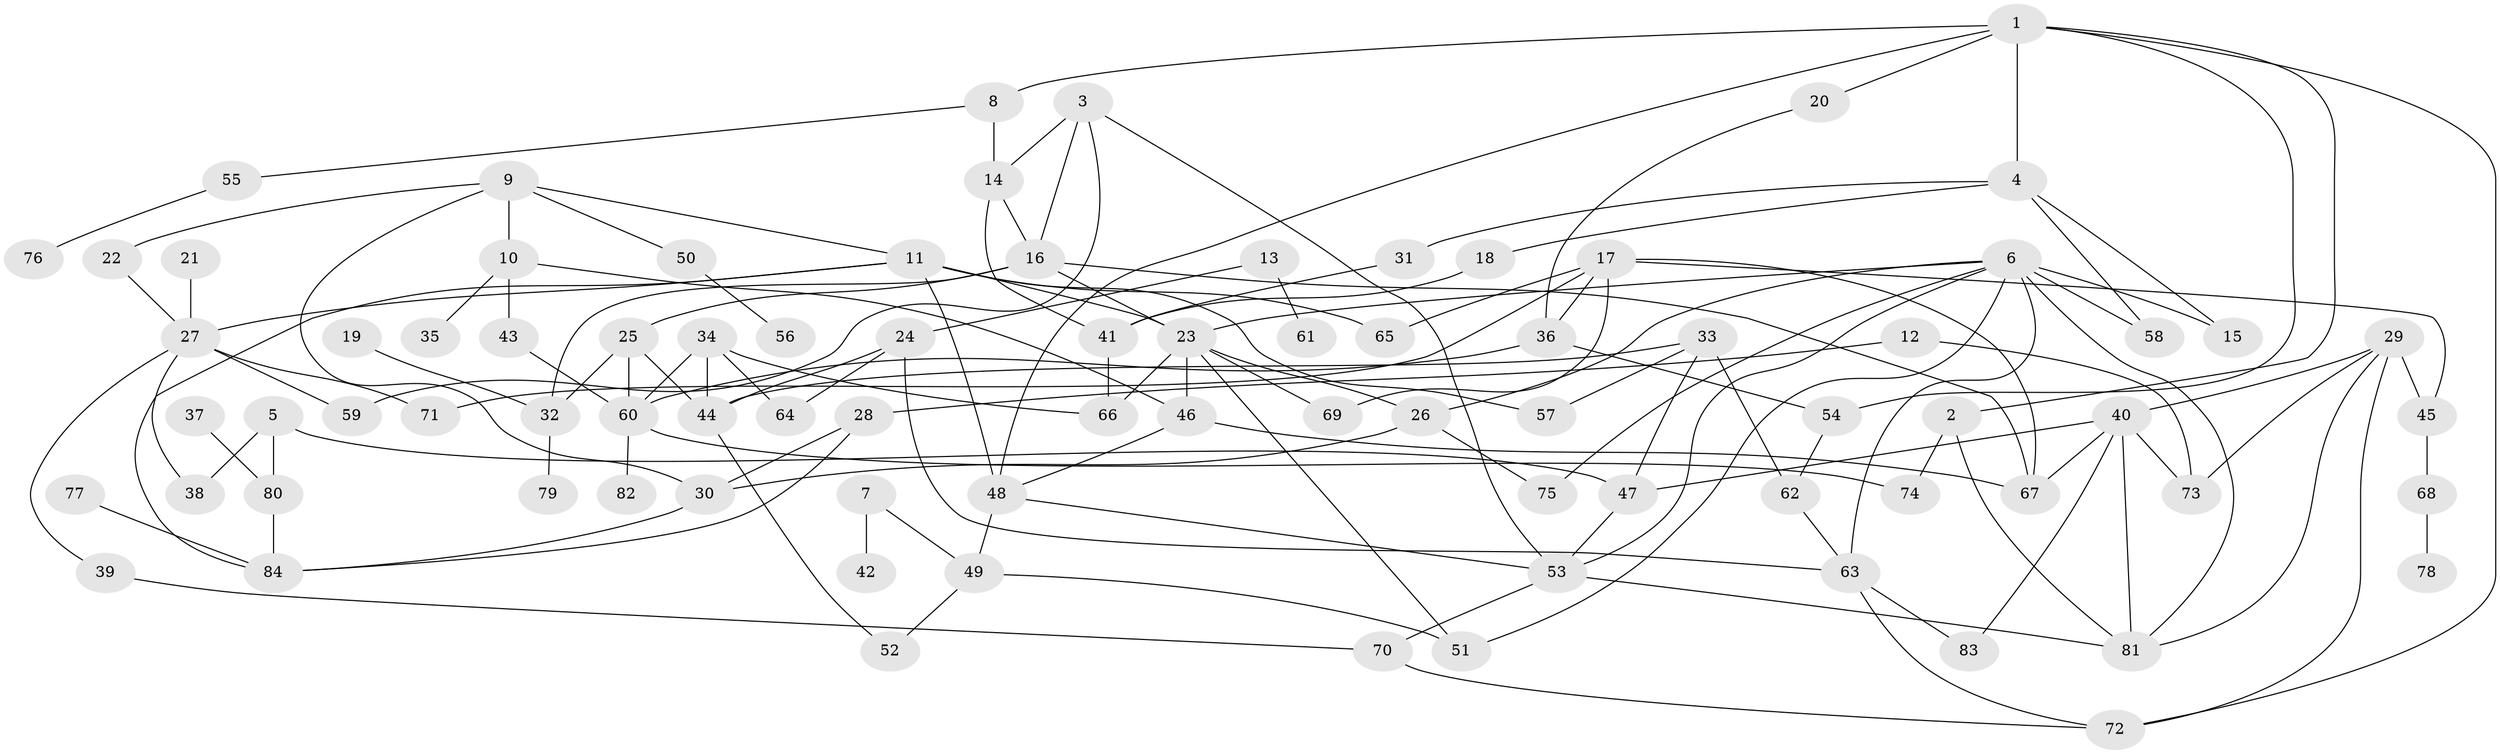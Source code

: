 // original degree distribution, {6: 0.04316546762589928, 8: 0.02158273381294964, 3: 0.20863309352517986, 5: 0.10071942446043165, 4: 0.07913669064748201, 9: 0.007194244604316547, 2: 0.26618705035971224, 1: 0.26618705035971224, 7: 0.007194244604316547}
// Generated by graph-tools (version 1.1) at 2025/36/03/04/25 23:36:02]
// undirected, 84 vertices, 137 edges
graph export_dot {
  node [color=gray90,style=filled];
  1;
  2;
  3;
  4;
  5;
  6;
  7;
  8;
  9;
  10;
  11;
  12;
  13;
  14;
  15;
  16;
  17;
  18;
  19;
  20;
  21;
  22;
  23;
  24;
  25;
  26;
  27;
  28;
  29;
  30;
  31;
  32;
  33;
  34;
  35;
  36;
  37;
  38;
  39;
  40;
  41;
  42;
  43;
  44;
  45;
  46;
  47;
  48;
  49;
  50;
  51;
  52;
  53;
  54;
  55;
  56;
  57;
  58;
  59;
  60;
  61;
  62;
  63;
  64;
  65;
  66;
  67;
  68;
  69;
  70;
  71;
  72;
  73;
  74;
  75;
  76;
  77;
  78;
  79;
  80;
  81;
  82;
  83;
  84;
  1 -- 2 [weight=1.0];
  1 -- 4 [weight=2.0];
  1 -- 8 [weight=1.0];
  1 -- 20 [weight=1.0];
  1 -- 48 [weight=1.0];
  1 -- 54 [weight=1.0];
  1 -- 72 [weight=1.0];
  2 -- 74 [weight=1.0];
  2 -- 81 [weight=1.0];
  3 -- 14 [weight=1.0];
  3 -- 16 [weight=1.0];
  3 -- 53 [weight=1.0];
  3 -- 59 [weight=1.0];
  4 -- 15 [weight=1.0];
  4 -- 18 [weight=1.0];
  4 -- 31 [weight=1.0];
  4 -- 58 [weight=1.0];
  5 -- 38 [weight=1.0];
  5 -- 47 [weight=1.0];
  5 -- 80 [weight=1.0];
  6 -- 15 [weight=1.0];
  6 -- 23 [weight=1.0];
  6 -- 26 [weight=1.0];
  6 -- 51 [weight=1.0];
  6 -- 53 [weight=1.0];
  6 -- 58 [weight=1.0];
  6 -- 63 [weight=1.0];
  6 -- 75 [weight=1.0];
  6 -- 81 [weight=1.0];
  7 -- 42 [weight=1.0];
  7 -- 49 [weight=1.0];
  8 -- 14 [weight=1.0];
  8 -- 55 [weight=1.0];
  9 -- 10 [weight=1.0];
  9 -- 11 [weight=1.0];
  9 -- 22 [weight=1.0];
  9 -- 30 [weight=1.0];
  9 -- 50 [weight=1.0];
  10 -- 35 [weight=1.0];
  10 -- 43 [weight=1.0];
  10 -- 46 [weight=1.0];
  11 -- 23 [weight=1.0];
  11 -- 27 [weight=1.0];
  11 -- 48 [weight=2.0];
  11 -- 57 [weight=1.0];
  11 -- 65 [weight=1.0];
  11 -- 84 [weight=1.0];
  12 -- 28 [weight=1.0];
  12 -- 73 [weight=1.0];
  13 -- 24 [weight=1.0];
  13 -- 61 [weight=1.0];
  14 -- 16 [weight=1.0];
  14 -- 41 [weight=1.0];
  16 -- 23 [weight=1.0];
  16 -- 25 [weight=1.0];
  16 -- 32 [weight=1.0];
  16 -- 67 [weight=1.0];
  17 -- 36 [weight=1.0];
  17 -- 45 [weight=1.0];
  17 -- 65 [weight=1.0];
  17 -- 67 [weight=1.0];
  17 -- 69 [weight=1.0];
  17 -- 71 [weight=1.0];
  18 -- 41 [weight=1.0];
  19 -- 32 [weight=1.0];
  20 -- 36 [weight=1.0];
  21 -- 27 [weight=1.0];
  22 -- 27 [weight=1.0];
  23 -- 26 [weight=1.0];
  23 -- 46 [weight=1.0];
  23 -- 51 [weight=1.0];
  23 -- 66 [weight=1.0];
  23 -- 69 [weight=1.0];
  24 -- 44 [weight=1.0];
  24 -- 63 [weight=1.0];
  24 -- 64 [weight=1.0];
  25 -- 32 [weight=1.0];
  25 -- 44 [weight=1.0];
  25 -- 60 [weight=1.0];
  26 -- 30 [weight=1.0];
  26 -- 75 [weight=1.0];
  27 -- 38 [weight=1.0];
  27 -- 39 [weight=1.0];
  27 -- 59 [weight=1.0];
  27 -- 71 [weight=1.0];
  28 -- 30 [weight=1.0];
  28 -- 84 [weight=1.0];
  29 -- 40 [weight=1.0];
  29 -- 45 [weight=1.0];
  29 -- 72 [weight=1.0];
  29 -- 73 [weight=1.0];
  29 -- 81 [weight=1.0];
  30 -- 84 [weight=1.0];
  31 -- 41 [weight=1.0];
  32 -- 79 [weight=1.0];
  33 -- 44 [weight=1.0];
  33 -- 47 [weight=1.0];
  33 -- 57 [weight=1.0];
  33 -- 62 [weight=1.0];
  34 -- 44 [weight=1.0];
  34 -- 60 [weight=1.0];
  34 -- 64 [weight=1.0];
  34 -- 66 [weight=1.0];
  36 -- 54 [weight=1.0];
  36 -- 60 [weight=1.0];
  37 -- 80 [weight=1.0];
  39 -- 70 [weight=1.0];
  40 -- 47 [weight=1.0];
  40 -- 67 [weight=1.0];
  40 -- 73 [weight=1.0];
  40 -- 81 [weight=1.0];
  40 -- 83 [weight=1.0];
  41 -- 66 [weight=1.0];
  43 -- 60 [weight=1.0];
  44 -- 52 [weight=1.0];
  45 -- 68 [weight=1.0];
  46 -- 48 [weight=1.0];
  46 -- 67 [weight=1.0];
  47 -- 53 [weight=1.0];
  48 -- 49 [weight=1.0];
  48 -- 53 [weight=1.0];
  49 -- 51 [weight=1.0];
  49 -- 52 [weight=1.0];
  50 -- 56 [weight=1.0];
  53 -- 70 [weight=1.0];
  53 -- 81 [weight=1.0];
  54 -- 62 [weight=1.0];
  55 -- 76 [weight=1.0];
  60 -- 74 [weight=1.0];
  60 -- 82 [weight=1.0];
  62 -- 63 [weight=1.0];
  63 -- 72 [weight=1.0];
  63 -- 83 [weight=1.0];
  68 -- 78 [weight=1.0];
  70 -- 72 [weight=1.0];
  77 -- 84 [weight=1.0];
  80 -- 84 [weight=1.0];
}
